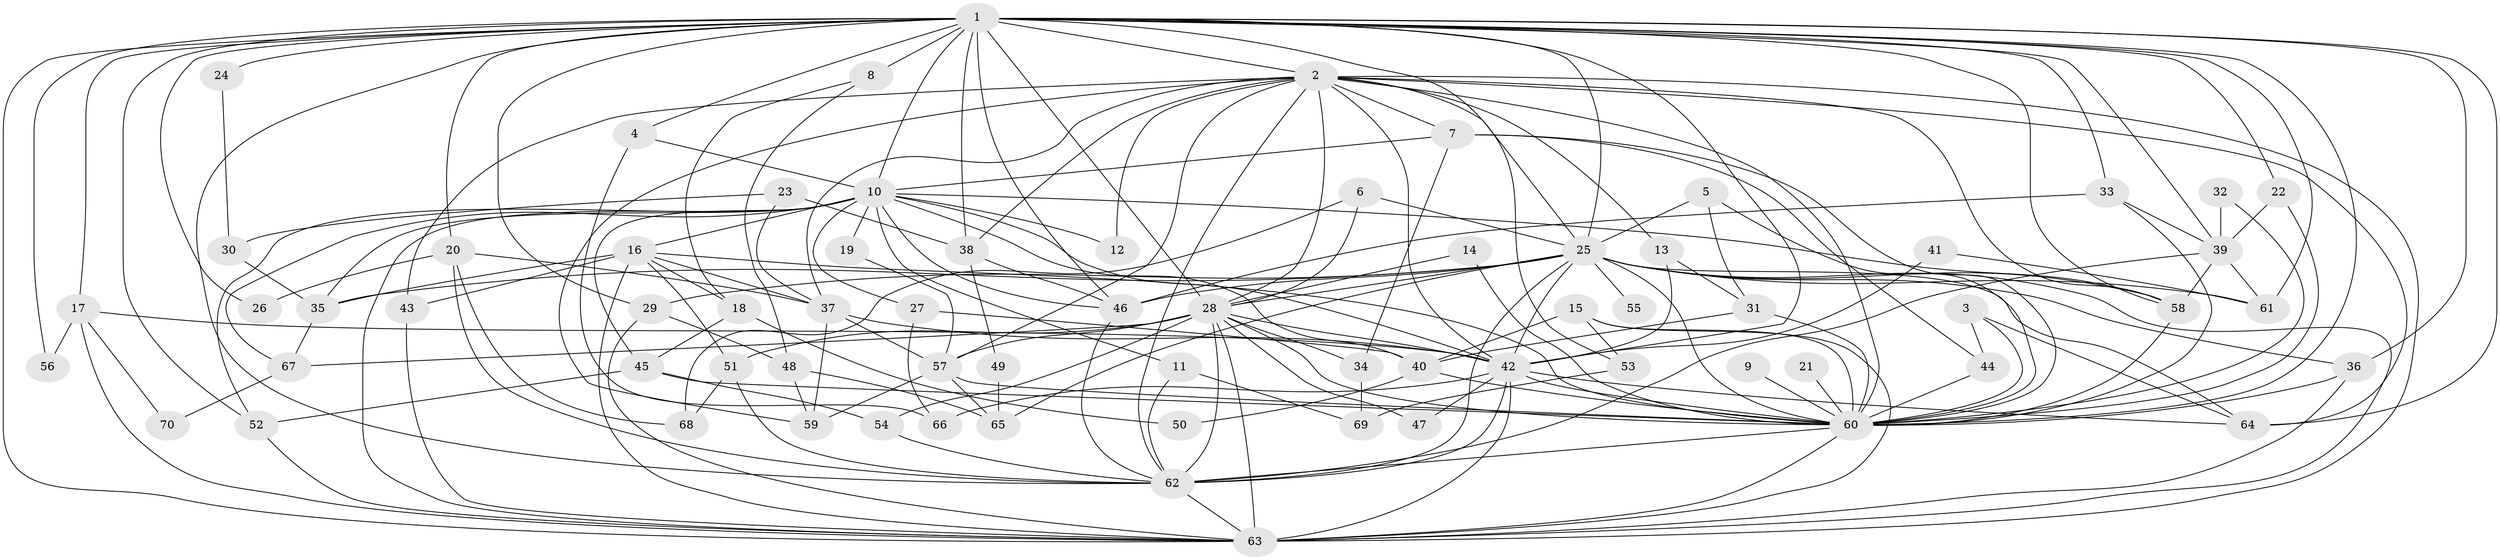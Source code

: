 // original degree distribution, {23: 0.02142857142857143, 31: 0.007142857142857143, 20: 0.02142857142857143, 18: 0.007142857142857143, 16: 0.007142857142857143, 24: 0.007142857142857143, 5: 0.05, 4: 0.10714285714285714, 3: 0.2357142857142857, 8: 0.02142857142857143, 7: 0.007142857142857143, 19: 0.007142857142857143, 2: 0.4857142857142857, 6: 0.014285714285714285}
// Generated by graph-tools (version 1.1) at 2025/01/03/09/25 03:01:23]
// undirected, 70 vertices, 190 edges
graph export_dot {
graph [start="1"]
  node [color=gray90,style=filled];
  1;
  2;
  3;
  4;
  5;
  6;
  7;
  8;
  9;
  10;
  11;
  12;
  13;
  14;
  15;
  16;
  17;
  18;
  19;
  20;
  21;
  22;
  23;
  24;
  25;
  26;
  27;
  28;
  29;
  30;
  31;
  32;
  33;
  34;
  35;
  36;
  37;
  38;
  39;
  40;
  41;
  42;
  43;
  44;
  45;
  46;
  47;
  48;
  49;
  50;
  51;
  52;
  53;
  54;
  55;
  56;
  57;
  58;
  59;
  60;
  61;
  62;
  63;
  64;
  65;
  66;
  67;
  68;
  69;
  70;
  1 -- 2 [weight=4.0];
  1 -- 4 [weight=1.0];
  1 -- 8 [weight=3.0];
  1 -- 10 [weight=2.0];
  1 -- 17 [weight=1.0];
  1 -- 20 [weight=1.0];
  1 -- 22 [weight=1.0];
  1 -- 24 [weight=2.0];
  1 -- 25 [weight=2.0];
  1 -- 26 [weight=1.0];
  1 -- 28 [weight=3.0];
  1 -- 29 [weight=1.0];
  1 -- 33 [weight=1.0];
  1 -- 36 [weight=1.0];
  1 -- 38 [weight=1.0];
  1 -- 39 [weight=1.0];
  1 -- 42 [weight=2.0];
  1 -- 46 [weight=1.0];
  1 -- 52 [weight=1.0];
  1 -- 53 [weight=1.0];
  1 -- 56 [weight=2.0];
  1 -- 58 [weight=1.0];
  1 -- 60 [weight=2.0];
  1 -- 61 [weight=1.0];
  1 -- 62 [weight=2.0];
  1 -- 63 [weight=3.0];
  1 -- 64 [weight=1.0];
  2 -- 7 [weight=1.0];
  2 -- 12 [weight=1.0];
  2 -- 13 [weight=1.0];
  2 -- 25 [weight=2.0];
  2 -- 28 [weight=2.0];
  2 -- 37 [weight=1.0];
  2 -- 38 [weight=1.0];
  2 -- 42 [weight=3.0];
  2 -- 43 [weight=1.0];
  2 -- 57 [weight=3.0];
  2 -- 58 [weight=1.0];
  2 -- 59 [weight=1.0];
  2 -- 60 [weight=2.0];
  2 -- 62 [weight=3.0];
  2 -- 63 [weight=4.0];
  2 -- 64 [weight=1.0];
  3 -- 44 [weight=1.0];
  3 -- 60 [weight=1.0];
  3 -- 64 [weight=1.0];
  4 -- 10 [weight=1.0];
  4 -- 66 [weight=1.0];
  5 -- 25 [weight=1.0];
  5 -- 31 [weight=1.0];
  5 -- 60 [weight=1.0];
  6 -- 25 [weight=1.0];
  6 -- 28 [weight=1.0];
  6 -- 68 [weight=1.0];
  7 -- 10 [weight=1.0];
  7 -- 34 [weight=1.0];
  7 -- 44 [weight=1.0];
  7 -- 60 [weight=1.0];
  8 -- 18 [weight=1.0];
  8 -- 48 [weight=1.0];
  9 -- 60 [weight=1.0];
  10 -- 11 [weight=1.0];
  10 -- 12 [weight=1.0];
  10 -- 16 [weight=1.0];
  10 -- 19 [weight=2.0];
  10 -- 27 [weight=1.0];
  10 -- 35 [weight=1.0];
  10 -- 40 [weight=1.0];
  10 -- 42 [weight=1.0];
  10 -- 45 [weight=1.0];
  10 -- 46 [weight=1.0];
  10 -- 52 [weight=1.0];
  10 -- 58 [weight=1.0];
  10 -- 63 [weight=1.0];
  10 -- 67 [weight=1.0];
  11 -- 62 [weight=1.0];
  11 -- 69 [weight=1.0];
  13 -- 31 [weight=1.0];
  13 -- 42 [weight=1.0];
  14 -- 28 [weight=1.0];
  14 -- 60 [weight=1.0];
  15 -- 40 [weight=1.0];
  15 -- 53 [weight=1.0];
  15 -- 60 [weight=1.0];
  15 -- 63 [weight=1.0];
  16 -- 18 [weight=1.0];
  16 -- 35 [weight=1.0];
  16 -- 37 [weight=1.0];
  16 -- 43 [weight=1.0];
  16 -- 51 [weight=1.0];
  16 -- 60 [weight=1.0];
  16 -- 63 [weight=1.0];
  17 -- 42 [weight=2.0];
  17 -- 56 [weight=1.0];
  17 -- 63 [weight=1.0];
  17 -- 70 [weight=1.0];
  18 -- 45 [weight=1.0];
  18 -- 50 [weight=1.0];
  19 -- 57 [weight=1.0];
  20 -- 26 [weight=1.0];
  20 -- 37 [weight=1.0];
  20 -- 62 [weight=1.0];
  20 -- 68 [weight=1.0];
  21 -- 60 [weight=1.0];
  22 -- 39 [weight=1.0];
  22 -- 60 [weight=1.0];
  23 -- 30 [weight=1.0];
  23 -- 37 [weight=1.0];
  23 -- 38 [weight=1.0];
  24 -- 30 [weight=1.0];
  25 -- 28 [weight=1.0];
  25 -- 29 [weight=1.0];
  25 -- 35 [weight=1.0];
  25 -- 36 [weight=1.0];
  25 -- 42 [weight=2.0];
  25 -- 46 [weight=1.0];
  25 -- 55 [weight=1.0];
  25 -- 58 [weight=1.0];
  25 -- 60 [weight=1.0];
  25 -- 61 [weight=1.0];
  25 -- 62 [weight=1.0];
  25 -- 63 [weight=2.0];
  25 -- 64 [weight=1.0];
  25 -- 65 [weight=1.0];
  27 -- 40 [weight=1.0];
  27 -- 66 [weight=1.0];
  28 -- 34 [weight=2.0];
  28 -- 42 [weight=1.0];
  28 -- 47 [weight=1.0];
  28 -- 51 [weight=1.0];
  28 -- 54 [weight=2.0];
  28 -- 57 [weight=1.0];
  28 -- 60 [weight=1.0];
  28 -- 62 [weight=1.0];
  28 -- 63 [weight=1.0];
  28 -- 67 [weight=1.0];
  29 -- 48 [weight=1.0];
  29 -- 63 [weight=1.0];
  30 -- 35 [weight=1.0];
  31 -- 40 [weight=1.0];
  31 -- 60 [weight=1.0];
  32 -- 39 [weight=1.0];
  32 -- 60 [weight=1.0];
  33 -- 39 [weight=1.0];
  33 -- 46 [weight=1.0];
  33 -- 60 [weight=1.0];
  34 -- 69 [weight=1.0];
  35 -- 67 [weight=1.0];
  36 -- 60 [weight=1.0];
  36 -- 63 [weight=1.0];
  37 -- 42 [weight=1.0];
  37 -- 57 [weight=1.0];
  37 -- 59 [weight=1.0];
  38 -- 46 [weight=1.0];
  38 -- 49 [weight=1.0];
  39 -- 58 [weight=1.0];
  39 -- 61 [weight=1.0];
  39 -- 62 [weight=2.0];
  40 -- 50 [weight=1.0];
  40 -- 60 [weight=1.0];
  41 -- 42 [weight=2.0];
  41 -- 61 [weight=1.0];
  42 -- 47 [weight=1.0];
  42 -- 60 [weight=1.0];
  42 -- 62 [weight=2.0];
  42 -- 63 [weight=1.0];
  42 -- 64 [weight=1.0];
  42 -- 66 [weight=1.0];
  43 -- 63 [weight=1.0];
  44 -- 60 [weight=1.0];
  45 -- 52 [weight=1.0];
  45 -- 54 [weight=1.0];
  45 -- 60 [weight=1.0];
  46 -- 62 [weight=1.0];
  48 -- 59 [weight=1.0];
  48 -- 65 [weight=1.0];
  49 -- 65 [weight=1.0];
  51 -- 62 [weight=1.0];
  51 -- 68 [weight=1.0];
  52 -- 63 [weight=1.0];
  53 -- 69 [weight=1.0];
  54 -- 62 [weight=1.0];
  57 -- 59 [weight=1.0];
  57 -- 60 [weight=1.0];
  57 -- 65 [weight=1.0];
  58 -- 60 [weight=1.0];
  60 -- 62 [weight=3.0];
  60 -- 63 [weight=1.0];
  62 -- 63 [weight=1.0];
  67 -- 70 [weight=1.0];
}
